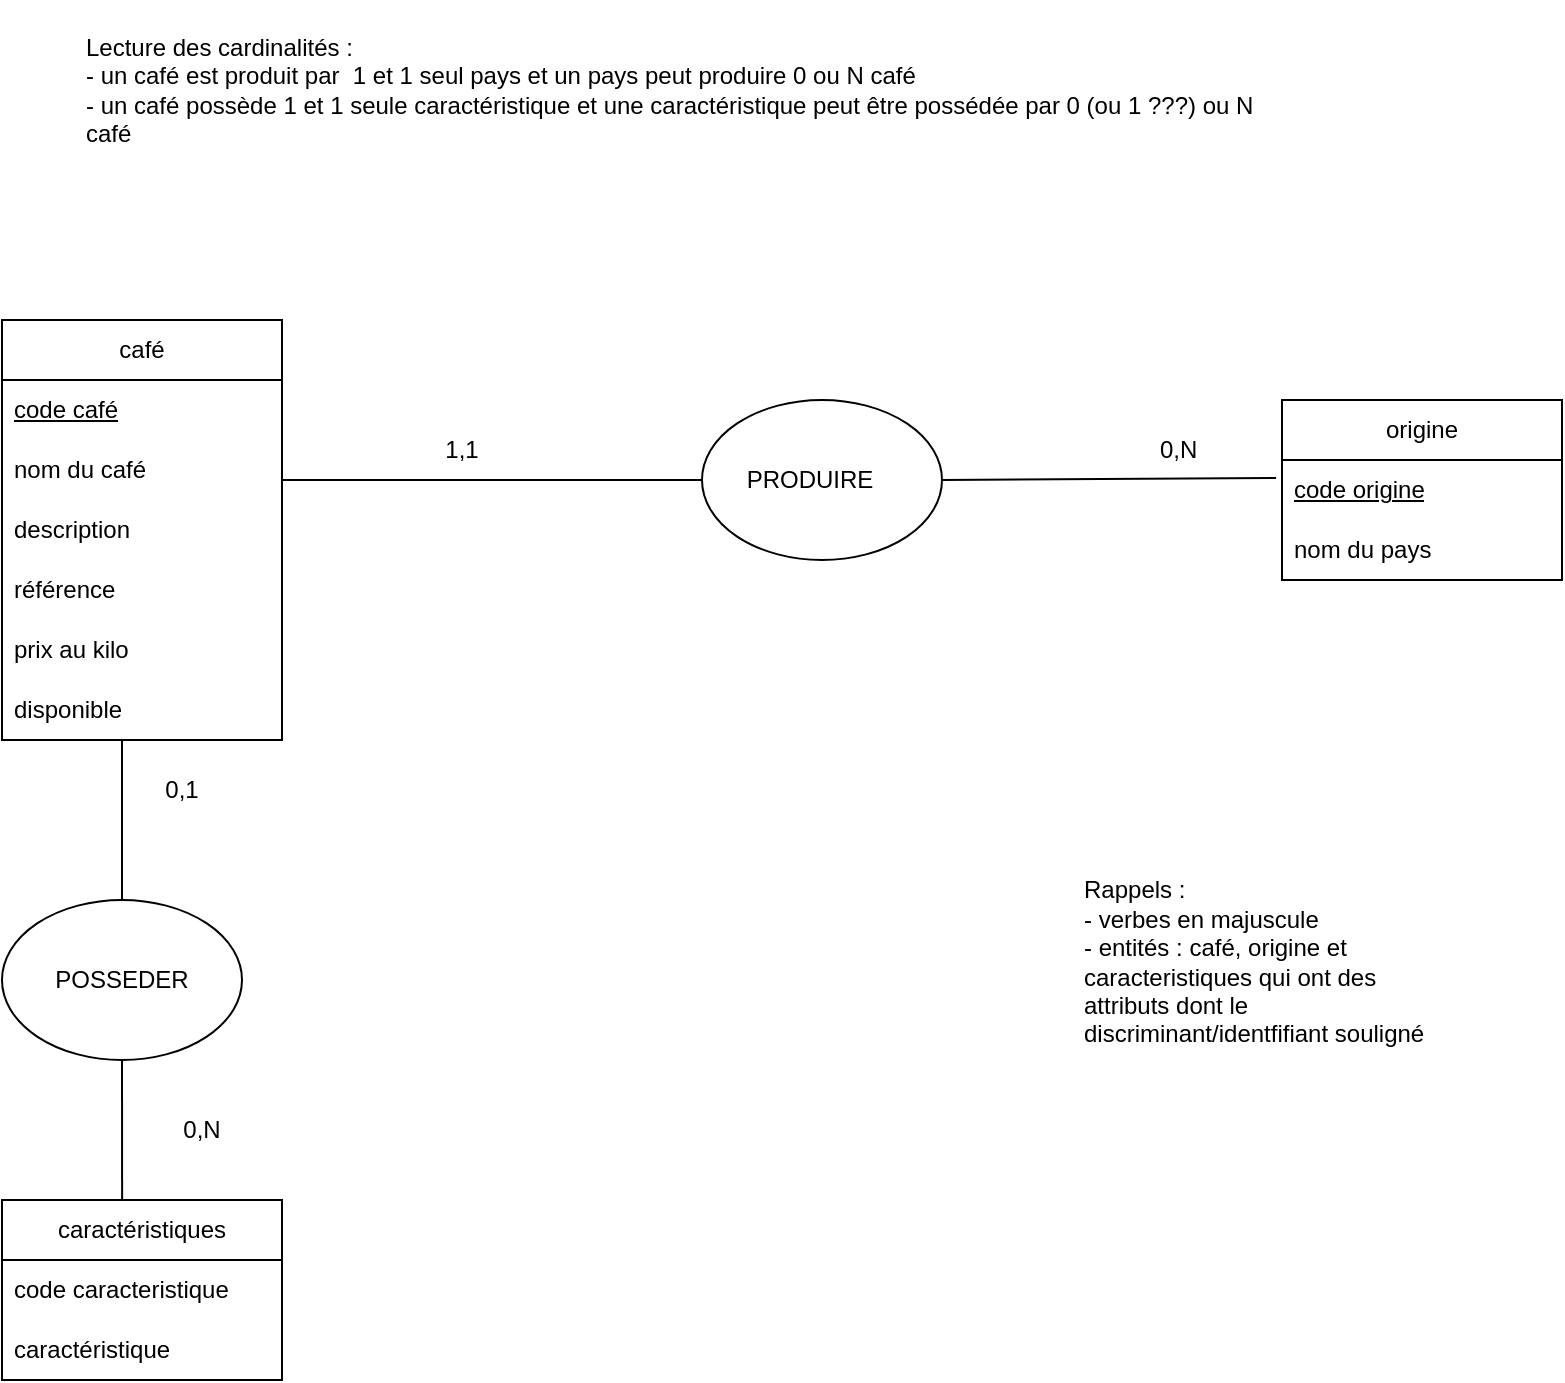<mxfile>
    <diagram id="zAy2TZWphc8Ehh3AwVLH" name="Page-1">
        <mxGraphModel dx="1157" dy="693" grid="1" gridSize="10" guides="1" tooltips="1" connect="1" arrows="0" fold="1" page="1" pageScale="1" pageWidth="827" pageHeight="1169" math="0" shadow="0">
            <root>
                <mxCell id="0"/>
                <mxCell id="1" parent="0"/>
                <mxCell id="2" value="café" style="swimlane;fontStyle=0;childLayout=stackLayout;horizontal=1;startSize=30;horizontalStack=0;resizeParent=1;resizeParentMax=0;resizeLast=0;collapsible=1;marginBottom=0;whiteSpace=wrap;html=1;" parent="1" vertex="1">
                    <mxGeometry x="40" y="200" width="140" height="210" as="geometry"/>
                </mxCell>
                <mxCell id="3" value="&lt;u&gt;code café&lt;/u&gt;" style="text;strokeColor=none;fillColor=none;align=left;verticalAlign=middle;spacingLeft=4;spacingRight=4;overflow=hidden;points=[[0,0.5],[1,0.5]];portConstraint=eastwest;rotatable=0;whiteSpace=wrap;html=1;" parent="2" vertex="1">
                    <mxGeometry y="30" width="140" height="30" as="geometry"/>
                </mxCell>
                <mxCell id="44" value="nom du café" style="text;strokeColor=none;fillColor=none;align=left;verticalAlign=middle;spacingLeft=4;spacingRight=4;overflow=hidden;points=[[0,0.5],[1,0.5]];portConstraint=eastwest;rotatable=0;whiteSpace=wrap;html=1;" parent="2" vertex="1">
                    <mxGeometry y="60" width="140" height="30" as="geometry"/>
                </mxCell>
                <mxCell id="4" value="description" style="text;strokeColor=none;fillColor=none;align=left;verticalAlign=middle;spacingLeft=4;spacingRight=4;overflow=hidden;points=[[0,0.5],[1,0.5]];portConstraint=eastwest;rotatable=0;whiteSpace=wrap;html=1;" parent="2" vertex="1">
                    <mxGeometry y="90" width="140" height="30" as="geometry"/>
                </mxCell>
                <mxCell id="43" value="référence" style="text;strokeColor=none;fillColor=none;align=left;verticalAlign=middle;spacingLeft=4;spacingRight=4;overflow=hidden;points=[[0,0.5],[1,0.5]];portConstraint=eastwest;rotatable=0;whiteSpace=wrap;html=1;" parent="2" vertex="1">
                    <mxGeometry y="120" width="140" height="30" as="geometry"/>
                </mxCell>
                <mxCell id="6" value="prix au kilo" style="text;strokeColor=none;fillColor=none;align=left;verticalAlign=middle;spacingLeft=4;spacingRight=4;overflow=hidden;points=[[0,0.5],[1,0.5]];portConstraint=eastwest;rotatable=0;whiteSpace=wrap;html=1;" parent="2" vertex="1">
                    <mxGeometry y="150" width="140" height="30" as="geometry"/>
                </mxCell>
                <mxCell id="7" value="disponible" style="text;strokeColor=none;fillColor=none;align=left;verticalAlign=middle;spacingLeft=4;spacingRight=4;overflow=hidden;points=[[0,0.5],[1,0.5]];portConstraint=eastwest;rotatable=0;whiteSpace=wrap;html=1;" parent="2" vertex="1">
                    <mxGeometry y="180" width="140" height="30" as="geometry"/>
                </mxCell>
                <mxCell id="19" value="origine" style="swimlane;fontStyle=0;childLayout=stackLayout;horizontal=1;startSize=30;horizontalStack=0;resizeParent=1;resizeParentMax=0;resizeLast=0;collapsible=1;marginBottom=0;whiteSpace=wrap;html=1;" parent="1" vertex="1">
                    <mxGeometry x="680" y="240" width="140" height="90" as="geometry"/>
                </mxCell>
                <mxCell id="20" value="code origine" style="text;strokeColor=none;fillColor=none;align=left;verticalAlign=middle;spacingLeft=4;spacingRight=4;overflow=hidden;points=[[0,0.5],[1,0.5]];portConstraint=eastwest;rotatable=0;whiteSpace=wrap;html=1;fontStyle=4" parent="19" vertex="1">
                    <mxGeometry y="30" width="140" height="30" as="geometry"/>
                </mxCell>
                <mxCell id="21" value="nom du pays" style="text;strokeColor=none;fillColor=none;align=left;verticalAlign=middle;spacingLeft=4;spacingRight=4;overflow=hidden;points=[[0,0.5],[1,0.5]];portConstraint=eastwest;rotatable=0;whiteSpace=wrap;html=1;" parent="19" vertex="1">
                    <mxGeometry y="60" width="140" height="30" as="geometry"/>
                </mxCell>
                <mxCell id="23" value="caractéristiques" style="swimlane;fontStyle=0;childLayout=stackLayout;horizontal=1;startSize=30;horizontalStack=0;resizeParent=1;resizeParentMax=0;resizeLast=0;collapsible=1;marginBottom=0;whiteSpace=wrap;html=1;" parent="1" vertex="1">
                    <mxGeometry x="40" y="640" width="140" height="90" as="geometry"/>
                </mxCell>
                <mxCell id="24" value="code caracteristique" style="text;strokeColor=none;fillColor=none;align=left;verticalAlign=middle;spacingLeft=4;spacingRight=4;overflow=hidden;points=[[0,0.5],[1,0.5]];portConstraint=eastwest;rotatable=0;whiteSpace=wrap;html=1;" parent="23" vertex="1">
                    <mxGeometry y="30" width="140" height="30" as="geometry"/>
                </mxCell>
                <mxCell id="25" value="caractéristique" style="text;strokeColor=none;fillColor=none;align=left;verticalAlign=middle;spacingLeft=4;spacingRight=4;overflow=hidden;points=[[0,0.5],[1,0.5]];portConstraint=eastwest;rotatable=0;whiteSpace=wrap;html=1;" parent="23" vertex="1">
                    <mxGeometry y="60" width="140" height="30" as="geometry"/>
                </mxCell>
                <mxCell id="27" value="Lecture des cardinalités : &lt;br&gt;- un café est produit par&amp;nbsp; 1 et 1 seul pays et un pays peut produire 0 ou N café&lt;br&gt;- un café possède 1 et 1 seule caractéristique et une caractéristique peut être possédée par 0 (ou 1 ???) ou N café" style="text;html=1;strokeColor=none;fillColor=none;align=left;verticalAlign=middle;whiteSpace=wrap;rounded=0;" parent="1" vertex="1">
                    <mxGeometry x="80" y="40" width="600" height="90" as="geometry"/>
                </mxCell>
                <mxCell id="30" value="" style="ellipse;whiteSpace=wrap;html=1;" parent="1" vertex="1">
                    <mxGeometry x="40" y="490" width="120" height="80" as="geometry"/>
                </mxCell>
                <mxCell id="31" value="" style="ellipse;whiteSpace=wrap;html=1;" parent="1" vertex="1">
                    <mxGeometry x="390" y="240" width="120" height="80" as="geometry"/>
                </mxCell>
                <mxCell id="32" value="" style="endArrow=none;html=1;" parent="1" edge="1">
                    <mxGeometry width="50" height="50" relative="1" as="geometry">
                        <mxPoint x="180" y="280" as="sourcePoint"/>
                        <mxPoint x="390" y="280" as="targetPoint"/>
                    </mxGeometry>
                </mxCell>
                <mxCell id="33" value="" style="endArrow=none;html=1;entryX=-0.021;entryY=0.3;entryDx=0;entryDy=0;entryPerimeter=0;exitX=1;exitY=0.5;exitDx=0;exitDy=0;exitPerimeter=0;" parent="1" source="31" target="20" edge="1">
                    <mxGeometry width="50" height="50" relative="1" as="geometry">
                        <mxPoint x="520" y="279" as="sourcePoint"/>
                        <mxPoint x="710" y="279" as="targetPoint"/>
                    </mxGeometry>
                </mxCell>
                <mxCell id="34" value="" style="endArrow=none;html=1;" parent="1" edge="1">
                    <mxGeometry width="50" height="50" relative="1" as="geometry">
                        <mxPoint x="100" y="490" as="sourcePoint"/>
                        <mxPoint x="100" y="410" as="targetPoint"/>
                    </mxGeometry>
                </mxCell>
                <mxCell id="35" value="" style="endArrow=none;html=1;exitX=0.429;exitY=0;exitDx=0;exitDy=0;exitPerimeter=0;" parent="1" source="23" edge="1">
                    <mxGeometry width="50" height="50" relative="1" as="geometry">
                        <mxPoint x="100" y="630" as="sourcePoint"/>
                        <mxPoint x="100" y="570" as="targetPoint"/>
                    </mxGeometry>
                </mxCell>
                <mxCell id="36" value="PRODUIRE" style="text;html=1;strokeColor=none;fillColor=none;align=center;verticalAlign=middle;whiteSpace=wrap;rounded=0;" parent="1" vertex="1">
                    <mxGeometry x="414" y="265" width="60" height="30" as="geometry"/>
                </mxCell>
                <mxCell id="37" value="POSSEDER" style="text;html=1;strokeColor=none;fillColor=none;align=center;verticalAlign=middle;whiteSpace=wrap;rounded=0;" parent="1" vertex="1">
                    <mxGeometry x="70" y="515" width="60" height="30" as="geometry"/>
                </mxCell>
                <mxCell id="38" value="Rappels :&lt;br&gt;- verbes en majuscule&lt;br&gt;- entités : café, origine et caracteristiques qui ont des attributs dont le discriminant/identfifiant souligné" style="text;html=1;strokeColor=none;fillColor=none;align=left;verticalAlign=middle;whiteSpace=wrap;rounded=0;labelBorderColor=none;spacingTop=6;spacingLeft=9;spacingBottom=4;spacingRight=2;horizontal=1;" parent="1" vertex="1">
                    <mxGeometry x="570" y="470" width="190" height="100" as="geometry"/>
                </mxCell>
                <mxCell id="39" value="1,1" style="text;html=1;strokeColor=none;fillColor=none;align=center;verticalAlign=middle;whiteSpace=wrap;rounded=0;" parent="1" vertex="1">
                    <mxGeometry x="240" y="250" width="60" height="30" as="geometry"/>
                </mxCell>
                <mxCell id="40" value="0,N" style="text;html=1;strokeColor=none;fillColor=none;align=center;verticalAlign=middle;whiteSpace=wrap;rounded=0;" parent="1" vertex="1">
                    <mxGeometry x="110" y="590" width="60" height="30" as="geometry"/>
                </mxCell>
                <mxCell id="41" value="0,1" style="text;html=1;strokeColor=none;fillColor=none;align=center;verticalAlign=middle;whiteSpace=wrap;rounded=0;" parent="1" vertex="1">
                    <mxGeometry x="100" y="420" width="60" height="30" as="geometry"/>
                </mxCell>
                <mxCell id="42" value="0,N&amp;nbsp;" style="text;html=1;strokeColor=none;fillColor=none;align=center;verticalAlign=middle;whiteSpace=wrap;rounded=0;" parent="1" vertex="1">
                    <mxGeometry x="600" y="250" width="60" height="30" as="geometry"/>
                </mxCell>
            </root>
        </mxGraphModel>
    </diagram>
</mxfile>